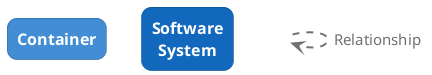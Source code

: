 @startuml
set separator none

skinparam {
  shadowing false
  arrowFontSize 15
  defaultTextAlignment center
  wrapWidth 100
  maxMessageSize 100
}
hide stereotype

skinparam rectangle<<_transparent>> {
  BorderColor transparent
  BackgroundColor transparent
  FontColor transparent
}

skinparam rectangle<<1>> {
  BackgroundColor #438dd5
  FontColor #ffffff
  BorderColor #2e6295
  roundCorner 20
}
rectangle "==Container" <<1>>

skinparam rectangle<<2>> {
  BackgroundColor #1168bd
  FontColor #ffffff
  BorderColor #0b4884
  roundCorner 20
}
rectangle "==Software System" <<2>>

rectangle "." <<_transparent>> as 3
3 .[#707070,thickness=2].> 3 : "<color:#707070>Relationship"


@enduml